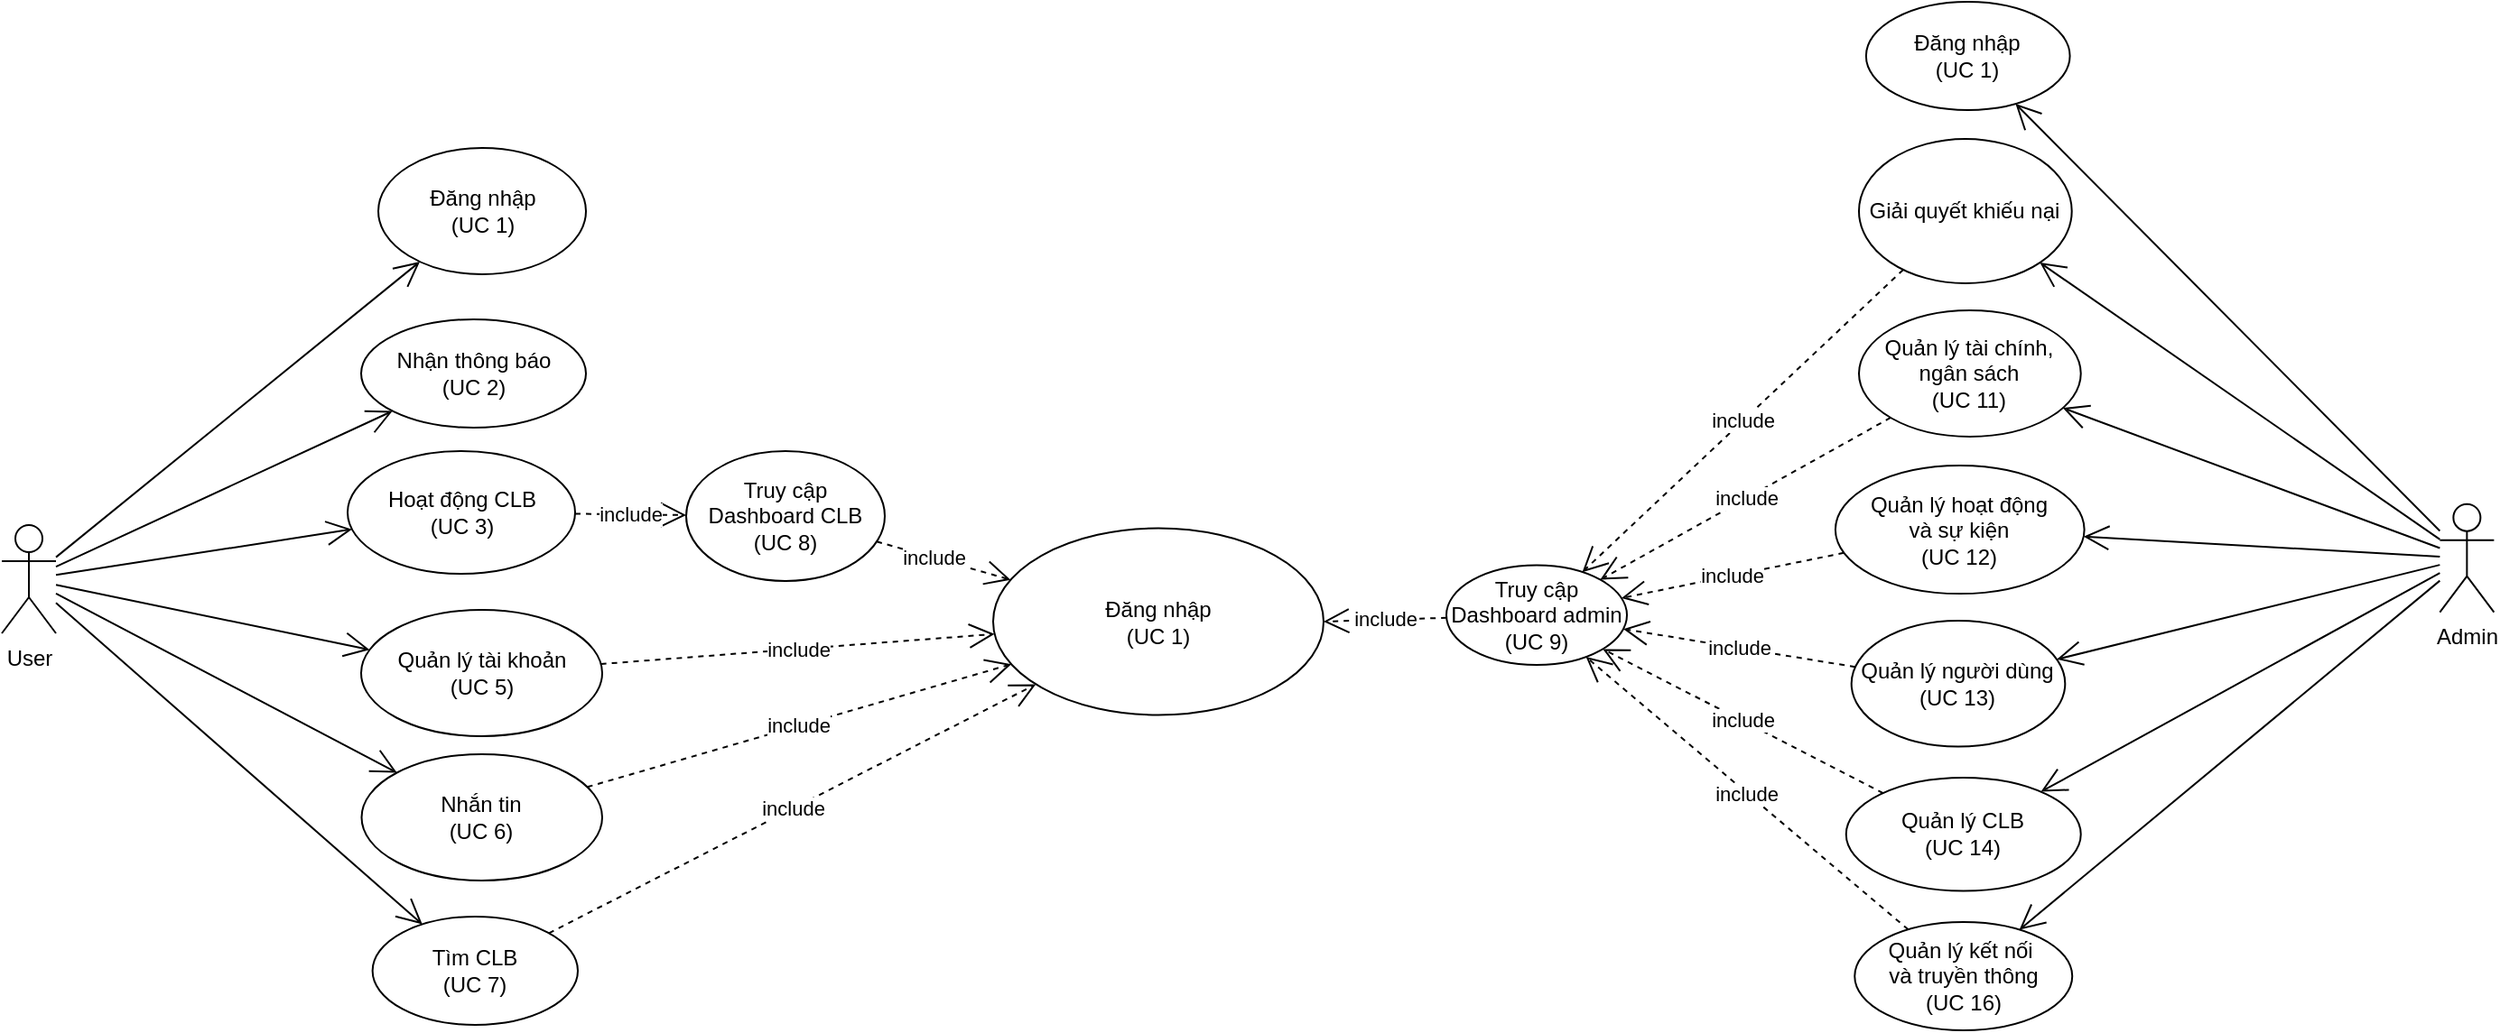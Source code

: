 <mxfile version="24.4.4" type="github" pages="3">
  <diagram id="iBNpny0mjN00gEUgiwwx" name="Use case 1">
    <mxGraphModel dx="1461" dy="698" grid="0" gridSize="10" guides="1" tooltips="1" connect="1" arrows="1" fold="1" page="0" pageScale="1" pageWidth="827" pageHeight="1169" math="0" shadow="0">
      <root>
        <mxCell id="0" />
        <mxCell id="1" parent="0" />
        <mxCell id="P2Hgr8UQj_7_ScoWSgwE-1" value="User" style="shape=umlActor;verticalLabelPosition=bottom;verticalAlign=top;html=1;outlineConnect=0;" parent="1" vertex="1">
          <mxGeometry x="161" y="683" width="30" height="60" as="geometry" />
        </mxCell>
        <mxCell id="P2Hgr8UQj_7_ScoWSgwE-4" value="Admin" style="shape=umlActor;verticalLabelPosition=bottom;verticalAlign=top;html=1;outlineConnect=0;" parent="1" vertex="1">
          <mxGeometry x="1511.19" y="671.35" width="30" height="60" as="geometry" />
        </mxCell>
        <mxCell id="P2Hgr8UQj_7_ScoWSgwE-5" value="Quản lý tài khoản&lt;div&gt;(UC 5)&lt;/div&gt;" style="ellipse;whiteSpace=wrap;html=1;" parent="1" vertex="1">
          <mxGeometry x="360" y="730" width="133.5" height="70" as="geometry" />
        </mxCell>
        <mxCell id="P2Hgr8UQj_7_ScoWSgwE-6" value="Đăng nhập&lt;div&gt;(UC 1)&lt;/div&gt;" style="ellipse;whiteSpace=wrap;html=1;" parent="1" vertex="1">
          <mxGeometry x="710" y="684.75" width="183" height="103.5" as="geometry" />
        </mxCell>
        <mxCell id="P2Hgr8UQj_7_ScoWSgwE-7" value="Quản lý CLB&lt;div&gt;(UC 14)&lt;/div&gt;" style="ellipse;whiteSpace=wrap;html=1;" parent="1" vertex="1">
          <mxGeometry x="1182.37" y="823" width="130" height="62.75" as="geometry" />
        </mxCell>
        <mxCell id="P2Hgr8UQj_7_ScoWSgwE-9" value="Nhận thông báo&lt;div&gt;(UC 2)&lt;/div&gt;" style="ellipse;whiteSpace=wrap;html=1;" parent="1" vertex="1">
          <mxGeometry x="360" y="569" width="124.5" height="60" as="geometry" />
        </mxCell>
        <mxCell id="P2Hgr8UQj_7_ScoWSgwE-11" value="include" style="endArrow=open;endSize=12;dashed=1;html=1;rounded=0;" parent="1" source="P2Hgr8UQj_7_ScoWSgwE-7" target="P2Hgr8UQj_7_ScoWSgwE-42" edge="1">
          <mxGeometry width="160" relative="1" as="geometry">
            <mxPoint x="1134" y="506.41" as="sourcePoint" />
            <mxPoint x="771" y="461.41" as="targetPoint" />
          </mxGeometry>
        </mxCell>
        <mxCell id="P2Hgr8UQj_7_ScoWSgwE-13" value="include" style="endArrow=open;endSize=12;dashed=1;html=1;rounded=0;" parent="1" source="P2Hgr8UQj_7_ScoWSgwE-5" target="P2Hgr8UQj_7_ScoWSgwE-6" edge="1">
          <mxGeometry width="160" relative="1" as="geometry">
            <mxPoint x="581.11" y="489.75" as="sourcePoint" />
            <mxPoint x="640.476" y="372.081" as="targetPoint" />
          </mxGeometry>
        </mxCell>
        <mxCell id="P2Hgr8UQj_7_ScoWSgwE-14" value="Đăng nhập&lt;div&gt;(UC 1)&lt;/div&gt;" style="ellipse;whiteSpace=wrap;html=1;" parent="1" vertex="1">
          <mxGeometry x="369.5" y="474" width="115" height="70" as="geometry" />
        </mxCell>
        <mxCell id="P2Hgr8UQj_7_ScoWSgwE-15" value="Tìm CLB&lt;div&gt;(UC 7)&lt;/div&gt;" style="ellipse;whiteSpace=wrap;html=1;" parent="1" vertex="1">
          <mxGeometry x="366.31" y="900" width="113.69" height="60" as="geometry" />
        </mxCell>
        <mxCell id="P2Hgr8UQj_7_ScoWSgwE-17" value="" style="endArrow=open;endFill=1;endSize=12;html=1;rounded=0;" parent="1" source="P2Hgr8UQj_7_ScoWSgwE-1" target="P2Hgr8UQj_7_ScoWSgwE-15" edge="1">
          <mxGeometry width="160" relative="1" as="geometry">
            <mxPoint x="74" y="754" as="sourcePoint" />
            <mxPoint x="304" y="754" as="targetPoint" />
          </mxGeometry>
        </mxCell>
        <mxCell id="P2Hgr8UQj_7_ScoWSgwE-18" value="" style="endArrow=open;endFill=1;endSize=12;html=1;rounded=0;" parent="1" source="P2Hgr8UQj_7_ScoWSgwE-1" target="P2Hgr8UQj_7_ScoWSgwE-14" edge="1">
          <mxGeometry width="160" relative="1" as="geometry">
            <mxPoint x="74" y="754" as="sourcePoint" />
            <mxPoint x="241" y="981.17" as="targetPoint" />
          </mxGeometry>
        </mxCell>
        <mxCell id="P2Hgr8UQj_7_ScoWSgwE-19" value="" style="endArrow=open;endFill=1;endSize=12;html=1;rounded=0;" parent="1" source="P2Hgr8UQj_7_ScoWSgwE-1" target="P2Hgr8UQj_7_ScoWSgwE-9" edge="1">
          <mxGeometry width="160" relative="1" as="geometry">
            <mxPoint x="180" y="350" as="sourcePoint" />
            <mxPoint x="266" y="565" as="targetPoint" />
          </mxGeometry>
        </mxCell>
        <mxCell id="P2Hgr8UQj_7_ScoWSgwE-29" value="" style="endArrow=open;endFill=1;endSize=12;html=1;rounded=0;" parent="1" source="P2Hgr8UQj_7_ScoWSgwE-1" target="P2Hgr8UQj_7_ScoWSgwE-5" edge="1">
          <mxGeometry width="160" relative="1" as="geometry">
            <mxPoint x="180" y="350" as="sourcePoint" />
            <mxPoint x="310" y="630" as="targetPoint" />
          </mxGeometry>
        </mxCell>
        <mxCell id="P2Hgr8UQj_7_ScoWSgwE-31" value="Hoạt động CLB&lt;div&gt;(UC 3)&lt;/div&gt;" style="ellipse;whiteSpace=wrap;html=1;" parent="1" vertex="1">
          <mxGeometry x="352.5" y="641.94" width="126" height="68.06" as="geometry" />
        </mxCell>
        <mxCell id="P2Hgr8UQj_7_ScoWSgwE-35" value="" style="endArrow=open;endFill=1;endSize=12;html=1;rounded=0;" parent="1" source="P2Hgr8UQj_7_ScoWSgwE-4" target="P2Hgr8UQj_7_ScoWSgwE-7" edge="1">
          <mxGeometry width="160" relative="1" as="geometry">
            <mxPoint x="1049.29" y="617.84" as="sourcePoint" />
            <mxPoint x="854.29" y="624.84" as="targetPoint" />
          </mxGeometry>
        </mxCell>
        <mxCell id="P2Hgr8UQj_7_ScoWSgwE-37" value="Truy cập Dashboard CLB&lt;div&gt;(UC 8)&lt;/div&gt;" style="ellipse;whiteSpace=wrap;html=1;" parent="1" vertex="1">
          <mxGeometry x="540" y="641.94" width="110" height="72" as="geometry" />
        </mxCell>
        <mxCell id="P2Hgr8UQj_7_ScoWSgwE-39" value="include" style="endArrow=open;endSize=12;dashed=1;html=1;rounded=0;" parent="1" source="P2Hgr8UQj_7_ScoWSgwE-37" target="P2Hgr8UQj_7_ScoWSgwE-6" edge="1">
          <mxGeometry x="-0.15" width="160" relative="1" as="geometry">
            <mxPoint x="673.34" y="430.42" as="sourcePoint" />
            <mxPoint x="770.34" y="606.42" as="targetPoint" />
            <mxPoint as="offset" />
          </mxGeometry>
        </mxCell>
        <mxCell id="P2Hgr8UQj_7_ScoWSgwE-41" value="include" style="endArrow=open;endSize=12;dashed=1;html=1;rounded=0;" parent="1" source="P2Hgr8UQj_7_ScoWSgwE-31" target="P2Hgr8UQj_7_ScoWSgwE-37" edge="1">
          <mxGeometry width="160" relative="1" as="geometry">
            <mxPoint x="599.72" y="419.56" as="sourcePoint" />
            <mxPoint x="509.72" y="467.56" as="targetPoint" />
          </mxGeometry>
        </mxCell>
        <mxCell id="P2Hgr8UQj_7_ScoWSgwE-42" value="Truy cập Dashboard admin&lt;div&gt;(UC 9)&lt;/div&gt;" style="ellipse;whiteSpace=wrap;html=1;" parent="1" vertex="1">
          <mxGeometry x="961" y="705.28" width="100" height="55.25" as="geometry" />
        </mxCell>
        <mxCell id="P2Hgr8UQj_7_ScoWSgwE-43" value="include" style="endArrow=open;endSize=12;dashed=1;html=1;rounded=0;entryX=1;entryY=0.5;entryDx=0;entryDy=0;" parent="1" source="P2Hgr8UQj_7_ScoWSgwE-42" target="P2Hgr8UQj_7_ScoWSgwE-6" edge="1">
          <mxGeometry width="160" relative="1" as="geometry">
            <mxPoint x="1105.85" y="1013.51" as="sourcePoint" />
            <mxPoint x="884.85" y="938.51" as="targetPoint" />
          </mxGeometry>
        </mxCell>
        <mxCell id="P2Hgr8UQj_7_ScoWSgwE-45" value="include" style="endArrow=open;endSize=12;dashed=1;html=1;rounded=0;" parent="1" source="P2Hgr8UQj_7_ScoWSgwE-15" target="P2Hgr8UQj_7_ScoWSgwE-6" edge="1">
          <mxGeometry width="160" relative="1" as="geometry">
            <mxPoint x="555.7" y="523.94" as="sourcePoint" />
            <mxPoint x="661.7" y="636.94" as="targetPoint" />
          </mxGeometry>
        </mxCell>
        <mxCell id="P2Hgr8UQj_7_ScoWSgwE-46" value="Nhắn tin&lt;div&gt;(UC 6)&lt;/div&gt;" style="ellipse;whiteSpace=wrap;html=1;direction=south;" parent="1" vertex="1">
          <mxGeometry x="360.25" y="810" width="133.25" height="70" as="geometry" />
        </mxCell>
        <mxCell id="P2Hgr8UQj_7_ScoWSgwE-47" value="include" style="endArrow=open;endSize=12;dashed=1;html=1;rounded=0;" parent="1" source="P2Hgr8UQj_7_ScoWSgwE-46" target="P2Hgr8UQj_7_ScoWSgwE-6" edge="1">
          <mxGeometry width="160" relative="1" as="geometry">
            <mxPoint x="524.6" y="799.18" as="sourcePoint" />
            <mxPoint x="777.6" y="747.18" as="targetPoint" />
          </mxGeometry>
        </mxCell>
        <mxCell id="P2Hgr8UQj_7_ScoWSgwE-48" value="" style="endArrow=open;endFill=1;endSize=12;html=1;rounded=0;" parent="1" source="P2Hgr8UQj_7_ScoWSgwE-1" target="P2Hgr8UQj_7_ScoWSgwE-46" edge="1">
          <mxGeometry width="160" relative="1" as="geometry">
            <mxPoint x="185" y="788.83" as="sourcePoint" />
            <mxPoint x="438" y="791.83" as="targetPoint" />
          </mxGeometry>
        </mxCell>
        <mxCell id="P2Hgr8UQj_7_ScoWSgwE-49" value="Quản lý hoạt động&lt;div&gt;&lt;span style=&quot;background-color: initial;&quot;&gt;và sự kiện&lt;/span&gt;&lt;/div&gt;&lt;div&gt;&lt;span style=&quot;background-color: initial;&quot;&gt;(UC 12)&lt;/span&gt;&lt;/div&gt;" style="ellipse;whiteSpace=wrap;html=1;" parent="1" vertex="1">
          <mxGeometry x="1176.44" y="650" width="137.87" height="71.06" as="geometry" />
        </mxCell>
        <mxCell id="P2Hgr8UQj_7_ScoWSgwE-50" value="include" style="endArrow=open;endSize=12;dashed=1;html=1;rounded=0;" parent="1" source="P2Hgr8UQj_7_ScoWSgwE-49" target="P2Hgr8UQj_7_ScoWSgwE-42" edge="1">
          <mxGeometry width="160" relative="1" as="geometry">
            <mxPoint x="1094.05" y="613.24" as="sourcePoint" />
            <mxPoint x="1001.05" y="665.24" as="targetPoint" />
          </mxGeometry>
        </mxCell>
        <mxCell id="P2Hgr8UQj_7_ScoWSgwE-51" value="Quản lý tài chính,&lt;div&gt;&lt;span style=&quot;background-color: initial;&quot;&gt;ngân sách&lt;/span&gt;&lt;/div&gt;&lt;div&gt;&lt;span style=&quot;background-color: initial;&quot;&gt;(UC 11)&lt;/span&gt;&lt;/div&gt;" style="ellipse;whiteSpace=wrap;html=1;" parent="1" vertex="1">
          <mxGeometry x="1189.49" y="564" width="122.88" height="70" as="geometry" />
        </mxCell>
        <mxCell id="P2Hgr8UQj_7_ScoWSgwE-53" value="Quản lý kết nối&amp;nbsp;&lt;div&gt;và truyền thông&lt;/div&gt;&lt;div&gt;(UC 16)&lt;/div&gt;" style="ellipse;whiteSpace=wrap;html=1;" parent="1" vertex="1">
          <mxGeometry x="1187.12" y="903.0" width="120.5" height="60" as="geometry" />
        </mxCell>
        <mxCell id="P2Hgr8UQj_7_ScoWSgwE-55" value="Quản lý người dùng&lt;div&gt;(UC 13)&lt;/div&gt;" style="ellipse;whiteSpace=wrap;html=1;" parent="1" vertex="1">
          <mxGeometry x="1185.34" y="736" width="118.32" height="69.75" as="geometry" />
        </mxCell>
        <mxCell id="P2Hgr8UQj_7_ScoWSgwE-57" value="Giải quyết khiếu nại" style="ellipse;whiteSpace=wrap;html=1;" parent="1" vertex="1">
          <mxGeometry x="1189.49" y="469" width="117.87" height="80" as="geometry" />
        </mxCell>
        <mxCell id="P2Hgr8UQj_7_ScoWSgwE-60" value="include" style="endArrow=open;endSize=12;dashed=1;html=1;rounded=0;" parent="1" source="P2Hgr8UQj_7_ScoWSgwE-53" target="P2Hgr8UQj_7_ScoWSgwE-42" edge="1">
          <mxGeometry width="160" relative="1" as="geometry">
            <mxPoint x="1160.62" y="845.93" as="sourcePoint" />
            <mxPoint x="1029.62" y="795.93" as="targetPoint" />
          </mxGeometry>
        </mxCell>
        <mxCell id="P2Hgr8UQj_7_ScoWSgwE-62" value="include" style="endArrow=open;endSize=12;dashed=1;html=1;rounded=0;" parent="1" source="P2Hgr8UQj_7_ScoWSgwE-55" target="P2Hgr8UQj_7_ScoWSgwE-42" edge="1">
          <mxGeometry width="160" relative="1" as="geometry">
            <mxPoint x="1160.93" y="716.72" as="sourcePoint" />
            <mxPoint x="1060.93" y="718.72" as="targetPoint" />
          </mxGeometry>
        </mxCell>
        <mxCell id="P2Hgr8UQj_7_ScoWSgwE-63" value="include" style="endArrow=open;endSize=12;dashed=1;html=1;rounded=0;" parent="1" source="P2Hgr8UQj_7_ScoWSgwE-51" target="P2Hgr8UQj_7_ScoWSgwE-42" edge="1">
          <mxGeometry width="160" relative="1" as="geometry">
            <mxPoint x="1140.17" y="560.54" as="sourcePoint" />
            <mxPoint x="981.17" y="679.54" as="targetPoint" />
          </mxGeometry>
        </mxCell>
        <mxCell id="P2Hgr8UQj_7_ScoWSgwE-64" value="include" style="endArrow=open;endSize=12;dashed=1;html=1;rounded=0;" parent="1" source="P2Hgr8UQj_7_ScoWSgwE-57" target="P2Hgr8UQj_7_ScoWSgwE-42" edge="1">
          <mxGeometry width="160" relative="1" as="geometry">
            <mxPoint x="1145.61" y="492.96" as="sourcePoint" />
            <mxPoint x="990.61" y="688.96" as="targetPoint" />
          </mxGeometry>
        </mxCell>
        <mxCell id="P2Hgr8UQj_7_ScoWSgwE-66" value="" style="endArrow=open;endFill=1;endSize=12;html=1;rounded=0;" parent="1" source="P2Hgr8UQj_7_ScoWSgwE-4" target="P2Hgr8UQj_7_ScoWSgwE-55" edge="1">
          <mxGeometry width="160" relative="1" as="geometry">
            <mxPoint x="1661.69" y="676.1" as="sourcePoint" />
            <mxPoint x="1284.69" y="710.1" as="targetPoint" />
          </mxGeometry>
        </mxCell>
        <mxCell id="P2Hgr8UQj_7_ScoWSgwE-70" value="" style="endArrow=open;endFill=1;endSize=12;html=1;rounded=0;" parent="1" source="P2Hgr8UQj_7_ScoWSgwE-4" target="P2Hgr8UQj_7_ScoWSgwE-53" edge="1">
          <mxGeometry width="160" relative="1" as="geometry">
            <mxPoint x="1641.44" y="674.41" as="sourcePoint" />
            <mxPoint x="1286.44" y="917.41" as="targetPoint" />
          </mxGeometry>
        </mxCell>
        <mxCell id="P2Hgr8UQj_7_ScoWSgwE-72" value="" style="endArrow=open;endFill=1;endSize=12;html=1;rounded=0;" parent="1" source="P2Hgr8UQj_7_ScoWSgwE-4" target="P2Hgr8UQj_7_ScoWSgwE-49" edge="1">
          <mxGeometry width="160" relative="1" as="geometry">
            <mxPoint x="1666.86" y="664.44" as="sourcePoint" />
            <mxPoint x="1280.86" y="637.44" as="targetPoint" />
          </mxGeometry>
        </mxCell>
        <mxCell id="P2Hgr8UQj_7_ScoWSgwE-74" value="" style="endArrow=open;endFill=1;endSize=12;html=1;rounded=0;" parent="1" source="P2Hgr8UQj_7_ScoWSgwE-4" target="P2Hgr8UQj_7_ScoWSgwE-57" edge="1">
          <mxGeometry width="160" relative="1" as="geometry">
            <mxPoint x="1675.54" y="664.57" as="sourcePoint" />
            <mxPoint x="1290.54" y="583.57" as="targetPoint" />
          </mxGeometry>
        </mxCell>
        <mxCell id="P2Hgr8UQj_7_ScoWSgwE-77" value="" style="endArrow=open;endFill=1;endSize=12;html=1;rounded=0;" parent="1" source="P2Hgr8UQj_7_ScoWSgwE-4" target="P2Hgr8UQj_7_ScoWSgwE-51" edge="1">
          <mxGeometry width="160" relative="1" as="geometry">
            <mxPoint x="1666.29" y="678.8" as="sourcePoint" />
            <mxPoint x="1281.29" y="597.8" as="targetPoint" />
          </mxGeometry>
        </mxCell>
        <mxCell id="P2Hgr8UQj_7_ScoWSgwE-82" value="" style="endArrow=open;endFill=1;endSize=12;html=1;rounded=0;" parent="1" source="P2Hgr8UQj_7_ScoWSgwE-1" target="P2Hgr8UQj_7_ScoWSgwE-31" edge="1">
          <mxGeometry width="160" relative="1" as="geometry">
            <mxPoint x="210" y="681.15" as="sourcePoint" />
            <mxPoint x="326" y="659.15" as="targetPoint" />
          </mxGeometry>
        </mxCell>
        <mxCell id="pissKZSWC9KIFfptUPAJ-1" value="Đăng nhập&lt;div&gt;(UC 1)&lt;/div&gt;" style="ellipse;whiteSpace=wrap;html=1;" parent="1" vertex="1">
          <mxGeometry x="1193.43" y="393" width="112.87" height="60" as="geometry" />
        </mxCell>
        <mxCell id="pissKZSWC9KIFfptUPAJ-2" value="" style="endArrow=open;endFill=1;endSize=12;html=1;rounded=0;" parent="1" source="P2Hgr8UQj_7_ScoWSgwE-4" target="pissKZSWC9KIFfptUPAJ-1" edge="1">
          <mxGeometry width="160" relative="1" as="geometry">
            <mxPoint x="1530.46" y="651.87" as="sourcePoint" />
            <mxPoint x="1281.46" y="472.87" as="targetPoint" />
          </mxGeometry>
        </mxCell>
      </root>
    </mxGraphModel>
  </diagram>
  <diagram name="Use case 2" id="JG1YfQHntbPxP5x5FCR1">
    <mxGraphModel dx="1461" dy="298" grid="0" gridSize="10" guides="1" tooltips="1" connect="1" arrows="1" fold="1" page="0" pageScale="1" pageWidth="827" pageHeight="1169" math="0" shadow="0">
      <root>
        <mxCell id="0" />
        <mxCell id="1" parent="0" />
        <mxCell id="hzwPo2CL2FDcJhNUh84i-1" value="User" style="shape=umlActor;verticalLabelPosition=bottom;verticalAlign=top;html=1;outlineConnect=0;" parent="1" vertex="1">
          <mxGeometry x="161" y="683" width="30" height="60" as="geometry" />
        </mxCell>
        <mxCell id="hzwPo2CL2FDcJhNUh84i-2" value="&lt;div&gt;Giảng viên cố vấn&lt;/div&gt;&lt;div&gt;(Lvl 3)&lt;/div&gt;" style="shape=umlActor;verticalLabelPosition=bottom;verticalAlign=top;html=1;outlineConnect=0;" parent="1" vertex="1">
          <mxGeometry x="335" y="549" width="30" height="60" as="geometry" />
        </mxCell>
        <mxCell id="hzwPo2CL2FDcJhNUh84i-35" value="Quản lý CLB&lt;div&gt;(UC 22)&lt;/div&gt;" style="ellipse;whiteSpace=wrap;html=1;" parent="1" vertex="1">
          <mxGeometry x="652" y="703" width="104.5" height="61" as="geometry" />
        </mxCell>
        <mxCell id="LQVTCHBbVSDtArNmQQ9k-1" value="Thành viên&amp;nbsp;&lt;div&gt;(Lvl 1)&lt;/div&gt;" style="shape=umlActor;verticalLabelPosition=bottom;verticalAlign=top;html=1;outlineConnect=0;" parent="1" vertex="1">
          <mxGeometry x="335" y="679" width="30" height="60" as="geometry" />
        </mxCell>
        <mxCell id="LQVTCHBbVSDtArNmQQ9k-2" value="Ban cán sự&lt;div&gt;(Lvl 2)&lt;/div&gt;" style="shape=umlActor;verticalLabelPosition=bottom;verticalAlign=top;html=1;outlineConnect=0;" parent="1" vertex="1">
          <mxGeometry x="344" y="851" width="30" height="60" as="geometry" />
        </mxCell>
        <mxCell id="LQVTCHBbVSDtArNmQQ9k-5" value="" style="endArrow=open;endFill=1;endSize=12;html=1;rounded=0;" parent="1" source="hzwPo2CL2FDcJhNUh84i-2" target="hzwPo2CL2FDcJhNUh84i-1" edge="1">
          <mxGeometry width="160" relative="1" as="geometry">
            <mxPoint x="230" y="610" as="sourcePoint" />
            <mxPoint x="596.001" y="590.003" as="targetPoint" />
          </mxGeometry>
        </mxCell>
        <mxCell id="LQVTCHBbVSDtArNmQQ9k-6" value="" style="endArrow=open;endFill=1;endSize=12;html=1;rounded=0;" parent="1" source="LQVTCHBbVSDtArNmQQ9k-2" target="hzwPo2CL2FDcJhNUh84i-1" edge="1">
          <mxGeometry width="160" relative="1" as="geometry">
            <mxPoint x="330" y="740" as="sourcePoint" />
            <mxPoint x="390" y="670" as="targetPoint" />
          </mxGeometry>
        </mxCell>
        <mxCell id="LQVTCHBbVSDtArNmQQ9k-7" value="" style="endArrow=open;endFill=1;endSize=12;html=1;rounded=0;" parent="1" source="LQVTCHBbVSDtArNmQQ9k-1" target="hzwPo2CL2FDcJhNUh84i-1" edge="1">
          <mxGeometry width="160" relative="1" as="geometry">
            <mxPoint x="221" y="790.06" as="sourcePoint" />
            <mxPoint x="250" y="850" as="targetPoint" />
          </mxGeometry>
        </mxCell>
        <mxCell id="MRnAMhl2_ecgQOnCvnVQ-1" value="Viết thông báo&lt;div&gt;(UC 17)&lt;/div&gt;" style="ellipse;whiteSpace=wrap;html=1;" parent="1" vertex="1">
          <mxGeometry x="423" y="682" width="104.5" height="61" as="geometry" />
        </mxCell>
        <mxCell id="MRnAMhl2_ecgQOnCvnVQ-4" value="" style="endArrow=open;endFill=1;endSize=12;html=1;rounded=0;" parent="1" source="LQVTCHBbVSDtArNmQQ9k-2" target="MRnAMhl2_ecgQOnCvnVQ-1" edge="1">
          <mxGeometry width="160" relative="1" as="geometry">
            <mxPoint x="494" y="608.72" as="sourcePoint" />
            <mxPoint x="495" y="719" as="targetPoint" />
          </mxGeometry>
        </mxCell>
        <mxCell id="MRnAMhl2_ecgQOnCvnVQ-5" value="" style="endArrow=open;endFill=1;endSize=12;html=1;rounded=0;" parent="1" source="LQVTCHBbVSDtArNmQQ9k-2" target="hzwPo2CL2FDcJhNUh84i-35" edge="1">
          <mxGeometry width="160" relative="1" as="geometry">
            <mxPoint x="374" y="762.9" as="sourcePoint" />
            <mxPoint x="549" y="792.9" as="targetPoint" />
          </mxGeometry>
        </mxCell>
        <mxCell id="Ni93VFUd86YPEjIl-eFN-1" value="Giải thể CLB&lt;div&gt;(UC 19)&lt;/div&gt;" style="ellipse;whiteSpace=wrap;html=1;" parent="1" vertex="1">
          <mxGeometry x="590" y="535" width="90" height="51" as="geometry" />
        </mxCell>
        <mxCell id="Ni93VFUd86YPEjIl-eFN-2" value="Hỗ trợ chuyên muôn&lt;div&gt;(UC 20)&lt;/div&gt;" style="ellipse;whiteSpace=wrap;html=1;" parent="1" vertex="1">
          <mxGeometry x="652" y="460" width="104.5" height="71" as="geometry" />
        </mxCell>
        <mxCell id="Ni93VFUd86YPEjIl-eFN-3" value="Phê duyệt/ đánh giá hoạt động&lt;div&gt;(UC 18)&lt;/div&gt;" style="ellipse;whiteSpace=wrap;html=1;" parent="1" vertex="1">
          <mxGeometry x="521" y="586" width="120" height="80" as="geometry" />
        </mxCell>
        <mxCell id="01Otf8cuKCkS4dUQE1Di-1" value="include" style="endArrow=open;endSize=12;dashed=1;html=1;rounded=0;" parent="1" source="Ni93VFUd86YPEjIl-eFN-3" target="hzwPo2CL2FDcJhNUh84i-35" edge="1">
          <mxGeometry width="160" relative="1" as="geometry">
            <mxPoint x="379" y="918" as="sourcePoint" />
            <mxPoint x="649" y="780" as="targetPoint" />
          </mxGeometry>
        </mxCell>
        <mxCell id="01Otf8cuKCkS4dUQE1Di-2" value="include" style="endArrow=open;endSize=12;dashed=1;html=1;rounded=0;" parent="1" source="Ni93VFUd86YPEjIl-eFN-1" target="hzwPo2CL2FDcJhNUh84i-35" edge="1">
          <mxGeometry width="160" relative="1" as="geometry">
            <mxPoint x="660.68" y="618.66" as="sourcePoint" />
            <mxPoint x="594.68" y="652.66" as="targetPoint" />
          </mxGeometry>
        </mxCell>
        <mxCell id="01Otf8cuKCkS4dUQE1Di-4" value="include" style="endArrow=open;endSize=12;dashed=1;html=1;rounded=0;" parent="1" source="Ni93VFUd86YPEjIl-eFN-2" target="hzwPo2CL2FDcJhNUh84i-35" edge="1">
          <mxGeometry width="160" relative="1" as="geometry">
            <mxPoint x="660.84" y="517.82" as="sourcePoint" />
            <mxPoint x="574.84" y="691.82" as="targetPoint" />
          </mxGeometry>
        </mxCell>
        <mxCell id="01Otf8cuKCkS4dUQE1Di-5" value="" style="endArrow=open;endFill=1;endSize=12;html=1;rounded=0;" parent="1" source="hzwPo2CL2FDcJhNUh84i-2" target="Ni93VFUd86YPEjIl-eFN-3" edge="1">
          <mxGeometry width="160" relative="1" as="geometry">
            <mxPoint x="385" y="659.18" as="sourcePoint" />
            <mxPoint x="561" y="660.18" as="targetPoint" />
          </mxGeometry>
        </mxCell>
        <mxCell id="01Otf8cuKCkS4dUQE1Di-6" value="" style="endArrow=open;endFill=1;endSize=12;html=1;rounded=0;" parent="1" source="hzwPo2CL2FDcJhNUh84i-2" target="Ni93VFUd86YPEjIl-eFN-1" edge="1">
          <mxGeometry width="160" relative="1" as="geometry">
            <mxPoint x="372.14" y="561.45" as="sourcePoint" />
            <mxPoint x="705.14" y="629.45" as="targetPoint" />
          </mxGeometry>
        </mxCell>
        <mxCell id="01Otf8cuKCkS4dUQE1Di-8" value="" style="endArrow=open;endFill=1;endSize=12;html=1;rounded=0;" parent="1" source="hzwPo2CL2FDcJhNUh84i-2" target="Ni93VFUd86YPEjIl-eFN-2" edge="1">
          <mxGeometry width="160" relative="1" as="geometry">
            <mxPoint x="361.74" y="549.25" as="sourcePoint" />
            <mxPoint x="664.74" y="483.25" as="targetPoint" />
          </mxGeometry>
        </mxCell>
        <mxCell id="01Otf8cuKCkS4dUQE1Di-11" value="" style="endArrow=open;endFill=1;endSize=12;html=1;rounded=0;" parent="1" source="hzwPo2CL2FDcJhNUh84i-2" target="MRnAMhl2_ecgQOnCvnVQ-1" edge="1">
          <mxGeometry width="160" relative="1" as="geometry">
            <mxPoint x="365" y="609.49" as="sourcePoint" />
            <mxPoint x="490" y="679.49" as="targetPoint" />
          </mxGeometry>
        </mxCell>
        <mxCell id="01Otf8cuKCkS4dUQE1Di-12" value="" style="endArrow=open;endFill=1;endSize=12;html=1;rounded=0;" parent="1" source="hzwPo2CL2FDcJhNUh84i-2" target="hzwPo2CL2FDcJhNUh84i-35" edge="1">
          <mxGeometry width="160" relative="1" as="geometry">
            <mxPoint x="365" y="593.34" as="sourcePoint" />
            <mxPoint x="550" y="638.34" as="targetPoint" />
          </mxGeometry>
        </mxCell>
        <mxCell id="ajnXeEV8S-XiUHWw52xN-2" value="Tạo hoạt động/ sự kiện" style="ellipse;whiteSpace=wrap;html=1;" vertex="1" parent="1">
          <mxGeometry x="562" y="794" width="120" height="80" as="geometry" />
        </mxCell>
        <mxCell id="ajnXeEV8S-XiUHWw52xN-3" value="include" style="endArrow=open;endSize=12;dashed=1;html=1;rounded=0;" edge="1" parent="1" source="ajnXeEV8S-XiUHWw52xN-2" target="hzwPo2CL2FDcJhNUh84i-35">
          <mxGeometry width="160" relative="1" as="geometry">
            <mxPoint x="744.46" y="845.51" as="sourcePoint" />
            <mxPoint x="814.46" y="897.51" as="targetPoint" />
          </mxGeometry>
        </mxCell>
        <mxCell id="ajnXeEV8S-XiUHWw52xN-4" value="Quản lý tài chính,&lt;div&gt;&lt;span style=&quot;background-color: initial;&quot;&gt;ngân sách&lt;/span&gt;&lt;/div&gt;&lt;div&gt;&lt;span style=&quot;background-color: initial;&quot;&gt;(UC 11)&lt;/span&gt;&lt;/div&gt;" style="ellipse;whiteSpace=wrap;html=1;" vertex="1" parent="1">
          <mxGeometry x="644.25" y="867" width="120" height="77" as="geometry" />
        </mxCell>
        <mxCell id="FwIld3HXKBbWwiMQrDYe-1" value="include" style="endArrow=open;endSize=12;dashed=1;html=1;rounded=0;" edge="1" parent="1" source="ajnXeEV8S-XiUHWw52xN-4" target="hzwPo2CL2FDcJhNUh84i-35">
          <mxGeometry width="160" relative="1" as="geometry">
            <mxPoint x="726.22" y="844.6" as="sourcePoint" />
            <mxPoint x="801" y="766" as="targetPoint" />
          </mxGeometry>
        </mxCell>
        <mxCell id="FwIld3HXKBbWwiMQrDYe-2" value="" style="endArrow=open;endFill=1;endSize=12;html=1;rounded=0;" edge="1" parent="1" source="LQVTCHBbVSDtArNmQQ9k-2" target="ajnXeEV8S-XiUHWw52xN-2">
          <mxGeometry width="160" relative="1" as="geometry">
            <mxPoint x="374" y="929.81" as="sourcePoint" />
            <mxPoint x="722" y="796.81" as="targetPoint" />
          </mxGeometry>
        </mxCell>
        <mxCell id="FwIld3HXKBbWwiMQrDYe-3" value="" style="endArrow=open;endFill=1;endSize=12;html=1;rounded=0;" edge="1" parent="1" source="LQVTCHBbVSDtArNmQQ9k-2" target="ajnXeEV8S-XiUHWw52xN-4">
          <mxGeometry width="160" relative="1" as="geometry">
            <mxPoint x="391" y="919.64" as="sourcePoint" />
            <mxPoint x="581" y="885.64" as="targetPoint" />
          </mxGeometry>
        </mxCell>
      </root>
    </mxGraphModel>
  </diagram>
  <diagram id="-IfmIm17vtdVcgutL_G0" name="Login">
    <mxGraphModel dx="1221" dy="698" grid="1" gridSize="10" guides="1" tooltips="1" connect="1" arrows="1" fold="1" page="1" pageScale="1" pageWidth="827" pageHeight="1169" math="0" shadow="0">
      <root>
        <mxCell id="0" />
        <mxCell id="1" parent="0" />
        <mxCell id="UYk6k8ellgsMdeAF7nX2-1" value="Actor" style="shape=umlActor;verticalLabelPosition=bottom;verticalAlign=top;html=1;" vertex="1" parent="1">
          <mxGeometry x="80" y="320" width="30" height="60" as="geometry" />
        </mxCell>
        <mxCell id="UYk6k8ellgsMdeAF7nX2-2" value="Login view" style="shape=umlBoundary;whiteSpace=wrap;html=1;" vertex="1" parent="1">
          <mxGeometry x="210" y="310" width="90" height="80" as="geometry" />
        </mxCell>
        <mxCell id="UYk6k8ellgsMdeAF7nX2-3" value="Model&amp;nbsp;" style="ellipse;shape=umlEntity;whiteSpace=wrap;html=1;" vertex="1" parent="1">
          <mxGeometry x="679" y="320" width="70" height="70" as="geometry" />
        </mxCell>
        <mxCell id="UYk6k8ellgsMdeAF7nX2-4" value="" style="endArrow=none;dashed=1;html=1;rounded=0;" edge="1" parent="1" source="UYk6k8ellgsMdeAF7nX2-19" target="UYk6k8ellgsMdeAF7nX2-1">
          <mxGeometry width="50" height="50" relative="1" as="geometry">
            <mxPoint x="95" y="1004" as="sourcePoint" />
            <mxPoint x="110" y="500" as="targetPoint" />
          </mxGeometry>
        </mxCell>
        <mxCell id="UYk6k8ellgsMdeAF7nX2-5" value="" style="html=1;points=[[0,0,0,0,5],[0,1,0,0,-5],[1,0,0,0,5],[1,1,0,0,-5]];perimeter=orthogonalPerimeter;outlineConnect=0;targetShapes=umlLifeline;portConstraint=eastwest;newEdgeStyle={&quot;curved&quot;:0,&quot;rounded&quot;:0};" vertex="1" parent="1">
          <mxGeometry x="90" y="420" width="10" height="40" as="geometry" />
        </mxCell>
        <mxCell id="UYk6k8ellgsMdeAF7nX2-6" value="" style="endArrow=none;dashed=1;html=1;rounded=0;" edge="1" parent="1" source="UYk6k8ellgsMdeAF7nX2-25">
          <mxGeometry width="50" height="50" relative="1" as="geometry">
            <mxPoint x="714" y="921.143" as="sourcePoint" />
            <mxPoint x="713.7" y="390" as="targetPoint" />
          </mxGeometry>
        </mxCell>
        <mxCell id="UYk6k8ellgsMdeAF7nX2-7" value="" style="endArrow=none;dashed=1;html=1;rounded=0;" edge="1" parent="1" target="UYk6k8ellgsMdeAF7nX2-2">
          <mxGeometry width="50" height="50" relative="1" as="geometry">
            <mxPoint x="255" y="964" as="sourcePoint" />
            <mxPoint x="255" y="500" as="targetPoint" />
          </mxGeometry>
        </mxCell>
        <mxCell id="UYk6k8ellgsMdeAF7nX2-8" value="Login Controller" style="ellipse;shape=umlControl;whiteSpace=wrap;html=1;" vertex="1" parent="1">
          <mxGeometry x="400" y="310" width="70" height="80" as="geometry" />
        </mxCell>
        <mxCell id="UYk6k8ellgsMdeAF7nX2-9" value="" style="endArrow=none;dashed=1;html=1;rounded=0;" edge="1" parent="1" source="UYk6k8ellgsMdeAF7nX2-30">
          <mxGeometry width="50" height="50" relative="1" as="geometry">
            <mxPoint x="435" y="920.571" as="sourcePoint" />
            <mxPoint x="435" y="390" as="targetPoint" />
          </mxGeometry>
        </mxCell>
        <mxCell id="UYk6k8ellgsMdeAF7nX2-10" value="" style="html=1;points=[[0,0,0,0,5],[0,1,0,0,-5],[1,0,0,0,5],[1,1,0,0,-5]];perimeter=orthogonalPerimeter;outlineConnect=0;targetShapes=umlLifeline;portConstraint=eastwest;newEdgeStyle={&quot;curved&quot;:0,&quot;rounded&quot;:0};" vertex="1" parent="1">
          <mxGeometry x="250" y="430" width="10" height="50" as="geometry" />
        </mxCell>
        <mxCell id="UYk6k8ellgsMdeAF7nX2-11" value="Input login data" style="html=1;verticalAlign=bottom;endArrow=block;curved=0;rounded=0;" edge="1" parent="1">
          <mxGeometry width="80" relative="1" as="geometry">
            <mxPoint x="100" y="440" as="sourcePoint" />
            <mxPoint x="250" y="440" as="targetPoint" />
          </mxGeometry>
        </mxCell>
        <mxCell id="UYk6k8ellgsMdeAF7nX2-12" value="" style="html=1;points=[[0,0,0,0,5],[0,1,0,0,-5],[1,0,0,0,5],[1,1,0,0,-5]];perimeter=orthogonalPerimeter;outlineConnect=0;targetShapes=umlLifeline;portConstraint=eastwest;newEdgeStyle={&quot;curved&quot;:0,&quot;rounded&quot;:0};" vertex="1" parent="1">
          <mxGeometry x="430" y="450" width="10" height="40" as="geometry" />
        </mxCell>
        <mxCell id="UYk6k8ellgsMdeAF7nX2-13" value="Data" style="html=1;verticalAlign=bottom;endArrow=block;curved=0;rounded=0;" edge="1" parent="1">
          <mxGeometry width="80" relative="1" as="geometry">
            <mxPoint x="260" y="460" as="sourcePoint" />
            <mxPoint x="430" y="460" as="targetPoint" />
          </mxGeometry>
        </mxCell>
        <mxCell id="UYk6k8ellgsMdeAF7nX2-14" value="" style="html=1;points=[[0,0,0,0,5],[0,1,0,0,-5],[1,0,0,0,5],[1,1,0,0,-5]];perimeter=orthogonalPerimeter;outlineConnect=0;targetShapes=umlLifeline;portConstraint=eastwest;newEdgeStyle={&quot;curved&quot;:0,&quot;rounded&quot;:0};" vertex="1" parent="1">
          <mxGeometry x="430" y="500" width="10" height="50" as="geometry" />
        </mxCell>
        <mxCell id="UYk6k8ellgsMdeAF7nX2-15" value="Call check data function&amp;nbsp;" style="html=1;align=left;spacingLeft=2;endArrow=block;rounded=0;edgeStyle=orthogonalEdgeStyle;curved=0;rounded=0;" edge="1" parent="1" source="UYk6k8ellgsMdeAF7nX2-12" target="UYk6k8ellgsMdeAF7nX2-14">
          <mxGeometry relative="1" as="geometry">
            <mxPoint x="450" y="480" as="sourcePoint" />
            <Array as="points">
              <mxPoint x="465" y="470" />
              <mxPoint x="465" y="510" />
            </Array>
          </mxGeometry>
        </mxCell>
        <mxCell id="UYk6k8ellgsMdeAF7nX2-16" value="" style="html=1;points=[[0,0,0,0,5],[0,1,0,0,-5],[1,0,0,0,5],[1,1,0,0,-5]];perimeter=orthogonalPerimeter;outlineConnect=0;targetShapes=umlLifeline;portConstraint=eastwest;newEdgeStyle={&quot;curved&quot;:0,&quot;rounded&quot;:0};" vertex="1" parent="1">
          <mxGeometry x="250" y="510" width="10" height="40" as="geometry" />
        </mxCell>
        <mxCell id="UYk6k8ellgsMdeAF7nX2-17" value="Wrong data style" style="endArrow=open;endSize=12;dashed=1;html=1;rounded=0;" edge="1" parent="1">
          <mxGeometry width="160" relative="1" as="geometry">
            <mxPoint x="430" y="520" as="sourcePoint" />
            <mxPoint x="260" y="520" as="targetPoint" />
          </mxGeometry>
        </mxCell>
        <mxCell id="UYk6k8ellgsMdeAF7nX2-18" value="" style="endArrow=none;dashed=1;html=1;rounded=0;" edge="1" parent="1" source="UYk6k8ellgsMdeAF7nX2-34" target="UYk6k8ellgsMdeAF7nX2-19">
          <mxGeometry width="50" height="50" relative="1" as="geometry">
            <mxPoint x="95" y="1004" as="sourcePoint" />
            <mxPoint x="95" y="380" as="targetPoint" />
          </mxGeometry>
        </mxCell>
        <mxCell id="UYk6k8ellgsMdeAF7nX2-19" value="" style="html=1;points=[[0,0,0,0,5],[0,1,0,0,-5],[1,0,0,0,5],[1,1,0,0,-5]];perimeter=orthogonalPerimeter;outlineConnect=0;targetShapes=umlLifeline;portConstraint=eastwest;newEdgeStyle={&quot;curved&quot;:0,&quot;rounded&quot;:0};" vertex="1" parent="1">
          <mxGeometry x="90" y="530" width="10" height="30" as="geometry" />
        </mxCell>
        <mxCell id="UYk6k8ellgsMdeAF7nX2-20" value="Show notification" style="endArrow=open;endSize=12;dashed=1;html=1;rounded=0;" edge="1" parent="1">
          <mxGeometry width="160" relative="1" as="geometry">
            <mxPoint x="250" y="540" as="sourcePoint" />
            <mxPoint x="100" y="540" as="targetPoint" />
          </mxGeometry>
        </mxCell>
        <mxCell id="UYk6k8ellgsMdeAF7nX2-21" value="" style="html=1;points=[[0,0,0,0,5],[0,1,0,0,-5],[1,0,0,0,5],[1,1,0,0,-5]];perimeter=orthogonalPerimeter;outlineConnect=0;targetShapes=umlLifeline;portConstraint=eastwest;newEdgeStyle={&quot;curved&quot;:0,&quot;rounded&quot;:0};" vertex="1" parent="1">
          <mxGeometry x="430" y="565" width="10" height="125" as="geometry" />
        </mxCell>
        <mxCell id="UYk6k8ellgsMdeAF7nX2-22" value="Call request function" style="html=1;align=left;spacingLeft=2;endArrow=block;rounded=0;edgeStyle=orthogonalEdgeStyle;curved=0;rounded=0;" edge="1" parent="1">
          <mxGeometry x="0.002" relative="1" as="geometry">
            <mxPoint x="440" y="540.0" as="sourcePoint" />
            <Array as="points">
              <mxPoint x="465" y="540" />
              <mxPoint x="465" y="585" />
            </Array>
            <mxPoint x="440" y="585" as="targetPoint" />
            <mxPoint as="offset" />
          </mxGeometry>
        </mxCell>
        <mxCell id="UYk6k8ellgsMdeAF7nX2-23" value="&lt;span style=&quot;text-align: left;&quot;&gt;Call data form&amp;nbsp;&lt;/span&gt;&lt;span style=&quot;text-align: left;&quot;&gt;database&amp;nbsp;&amp;nbsp;&lt;/span&gt;" style="html=1;verticalAlign=bottom;endArrow=block;curved=0;rounded=0;" edge="1" parent="1" target="UYk6k8ellgsMdeAF7nX2-25">
          <mxGeometry width="80" relative="1" as="geometry">
            <mxPoint x="440" y="610" as="sourcePoint" />
            <mxPoint x="610" y="610" as="targetPoint" />
          </mxGeometry>
        </mxCell>
        <mxCell id="UYk6k8ellgsMdeAF7nX2-24" value="" style="endArrow=none;dashed=1;html=1;rounded=0;" edge="1" parent="1" target="UYk6k8ellgsMdeAF7nX2-25">
          <mxGeometry width="50" height="50" relative="1" as="geometry">
            <mxPoint x="714" y="921.143" as="sourcePoint" />
            <mxPoint x="713.7" y="390" as="targetPoint" />
          </mxGeometry>
        </mxCell>
        <mxCell id="UYk6k8ellgsMdeAF7nX2-25" value="" style="html=1;points=[[0,0,0,0,5],[0,1,0,0,-5],[1,0,0,0,5],[1,1,0,0,-5]];perimeter=orthogonalPerimeter;outlineConnect=0;targetShapes=umlLifeline;portConstraint=eastwest;newEdgeStyle={&quot;curved&quot;:0,&quot;rounded&quot;:0};" vertex="1" parent="1">
          <mxGeometry x="709" y="600" width="10" height="60" as="geometry" />
        </mxCell>
        <mxCell id="UYk6k8ellgsMdeAF7nX2-26" value="Response-data" style="endArrow=open;endSize=12;dashed=1;html=1;rounded=0;" edge="1" parent="1" source="UYk6k8ellgsMdeAF7nX2-25">
          <mxGeometry x="0.002" width="160" relative="1" as="geometry">
            <mxPoint x="610" y="640" as="sourcePoint" />
            <mxPoint x="440" y="640" as="targetPoint" />
            <mxPoint as="offset" />
          </mxGeometry>
        </mxCell>
        <mxCell id="UYk6k8ellgsMdeAF7nX2-27" value="" style="html=1;points=[[0,0,0,0,5],[0,1,0,0,-5],[1,0,0,0,5],[1,1,0,0,-5]];perimeter=orthogonalPerimeter;outlineConnect=0;targetShapes=umlLifeline;portConstraint=eastwest;newEdgeStyle={&quot;curved&quot;:0,&quot;rounded&quot;:0};" vertex="1" parent="1">
          <mxGeometry x="250" y="650" width="10" height="40" as="geometry" />
        </mxCell>
        <mxCell id="UYk6k8ellgsMdeAF7nX2-28" value="Call check login function" style="html=1;align=left;spacingLeft=2;endArrow=block;rounded=0;edgeStyle=orthogonalEdgeStyle;curved=0;rounded=0;" edge="1" parent="1">
          <mxGeometry relative="1" as="geometry">
            <mxPoint x="440" y="680" as="sourcePoint" />
            <Array as="points">
              <mxPoint x="460" y="680" />
              <mxPoint x="460" y="713" />
            </Array>
            <mxPoint x="440" y="713" as="targetPoint" />
          </mxGeometry>
        </mxCell>
        <mxCell id="UYk6k8ellgsMdeAF7nX2-29" value="" style="endArrow=none;dashed=1;html=1;rounded=0;" edge="1" parent="1" target="UYk6k8ellgsMdeAF7nX2-30">
          <mxGeometry width="50" height="50" relative="1" as="geometry">
            <mxPoint x="435" y="920.571" as="sourcePoint" />
            <mxPoint x="435" y="390" as="targetPoint" />
          </mxGeometry>
        </mxCell>
        <mxCell id="UYk6k8ellgsMdeAF7nX2-30" value="" style="html=1;points=[[0,0,0,0,5],[0,1,0,0,-5],[1,0,0,0,5],[1,1,0,0,-5]];perimeter=orthogonalPerimeter;outlineConnect=0;targetShapes=umlLifeline;portConstraint=eastwest;newEdgeStyle={&quot;curved&quot;:0,&quot;rounded&quot;:0};" vertex="1" parent="1">
          <mxGeometry x="430" y="700" width="10" height="60" as="geometry" />
        </mxCell>
        <mxCell id="UYk6k8ellgsMdeAF7nX2-31" value="Response null" style="endArrow=open;endSize=12;dashed=1;html=1;rounded=0;" edge="1" parent="1">
          <mxGeometry width="160" relative="1" as="geometry">
            <mxPoint x="430" y="660" as="sourcePoint" />
            <mxPoint x="260" y="660" as="targetPoint" />
          </mxGeometry>
        </mxCell>
        <mxCell id="UYk6k8ellgsMdeAF7nX2-32" value="Show notification" style="endArrow=open;endSize=12;dashed=1;html=1;rounded=0;" edge="1" parent="1" source="UYk6k8ellgsMdeAF7nX2-27" target="UYk6k8ellgsMdeAF7nX2-34">
          <mxGeometry width="160" relative="1" as="geometry">
            <mxPoint x="250" y="660" as="sourcePoint" />
            <mxPoint x="100" y="660" as="targetPoint" />
          </mxGeometry>
        </mxCell>
        <mxCell id="UYk6k8ellgsMdeAF7nX2-33" value="" style="endArrow=none;dashed=1;html=1;rounded=0;" edge="1" parent="1" target="UYk6k8ellgsMdeAF7nX2-34">
          <mxGeometry width="50" height="50" relative="1" as="geometry">
            <mxPoint x="95" y="1004" as="sourcePoint" />
            <mxPoint x="95" y="560" as="targetPoint" />
          </mxGeometry>
        </mxCell>
        <mxCell id="UYk6k8ellgsMdeAF7nX2-34" value="" style="html=1;points=[[0,0,0,0,5],[0,1,0,0,-5],[1,0,0,0,5],[1,1,0,0,-5]];perimeter=orthogonalPerimeter;outlineConnect=0;targetShapes=umlLifeline;portConstraint=eastwest;newEdgeStyle={&quot;curved&quot;:0,&quot;rounded&quot;:0};" vertex="1" parent="1">
          <mxGeometry x="90" y="660" width="10" height="30" as="geometry" />
        </mxCell>
        <mxCell id="UYk6k8ellgsMdeAF7nX2-35" value="" style="html=1;points=[[0,0,0,0,5],[0,1,0,0,-5],[1,0,0,0,5],[1,1,0,0,-5]];perimeter=orthogonalPerimeter;outlineConnect=0;targetShapes=umlLifeline;portConstraint=eastwest;newEdgeStyle={&quot;curved&quot;:0,&quot;rounded&quot;:0};" vertex="1" parent="1">
          <mxGeometry x="250" y="720" width="10" height="40" as="geometry" />
        </mxCell>
        <mxCell id="UYk6k8ellgsMdeAF7nX2-36" value="Return false" style="endArrow=open;endSize=12;dashed=1;html=1;rounded=0;" edge="1" parent="1">
          <mxGeometry width="160" relative="1" as="geometry">
            <mxPoint x="430" y="730" as="sourcePoint" />
            <mxPoint x="260" y="730" as="targetPoint" />
            <mxPoint as="offset" />
          </mxGeometry>
        </mxCell>
        <mxCell id="UYk6k8ellgsMdeAF7nX2-37" value="Show notification" style="endArrow=open;endSize=12;dashed=1;html=1;rounded=0;" edge="1" parent="1">
          <mxGeometry x="-0.067" y="-5" width="160" relative="1" as="geometry">
            <mxPoint x="250" y="744.8" as="sourcePoint" />
            <mxPoint x="100" y="744.8" as="targetPoint" />
            <mxPoint as="offset" />
          </mxGeometry>
        </mxCell>
        <mxCell id="UYk6k8ellgsMdeAF7nX2-38" value="" style="html=1;points=[[0,0,0,0,5],[0,1,0,0,-5],[1,0,0,0,5],[1,1,0,0,-5]];perimeter=orthogonalPerimeter;outlineConnect=0;targetShapes=umlLifeline;portConstraint=eastwest;newEdgeStyle={&quot;curved&quot;:0,&quot;rounded&quot;:0};" vertex="1" parent="1">
          <mxGeometry x="90" y="730" width="10" height="30" as="geometry" />
        </mxCell>
        <mxCell id="UYk6k8ellgsMdeAF7nX2-39" value="Main view" style="shape=umlBoundary;whiteSpace=wrap;html=1;" vertex="1" parent="1">
          <mxGeometry x="789" y="310" width="90" height="80" as="geometry" />
        </mxCell>
        <mxCell id="UYk6k8ellgsMdeAF7nX2-40" value="" style="endArrow=none;dashed=1;html=1;rounded=0;" edge="1" parent="1" source="UYk6k8ellgsMdeAF7nX2-43" target="UYk6k8ellgsMdeAF7nX2-39">
          <mxGeometry width="50" height="50" relative="1" as="geometry">
            <mxPoint x="834" y="974" as="sourcePoint" />
            <mxPoint x="834" y="510" as="targetPoint" />
          </mxGeometry>
        </mxCell>
        <mxCell id="UYk6k8ellgsMdeAF7nX2-41" value="&lt;div style=&quot;text-align: left;&quot;&gt;Call change view function&lt;/div&gt;" style="html=1;verticalAlign=bottom;endArrow=block;curved=0;rounded=0;" edge="1" parent="1" target="UYk6k8ellgsMdeAF7nX2-49">
          <mxGeometry width="80" relative="1" as="geometry">
            <mxPoint x="440" y="744.76" as="sourcePoint" />
            <mxPoint x="610" y="744.76" as="targetPoint" />
          </mxGeometry>
        </mxCell>
        <mxCell id="UYk6k8ellgsMdeAF7nX2-42" value="" style="endArrow=none;dashed=1;html=1;rounded=0;" edge="1" parent="1" target="UYk6k8ellgsMdeAF7nX2-43">
          <mxGeometry width="50" height="50" relative="1" as="geometry">
            <mxPoint x="834" y="974" as="sourcePoint" />
            <mxPoint x="834" y="400" as="targetPoint" />
          </mxGeometry>
        </mxCell>
        <mxCell id="UYk6k8ellgsMdeAF7nX2-43" value="" style="html=1;points=[[0,0,0,0,5],[0,1,0,0,-5],[1,0,0,0,5],[1,1,0,0,-5]];perimeter=orthogonalPerimeter;outlineConnect=0;targetShapes=umlLifeline;portConstraint=eastwest;newEdgeStyle={&quot;curved&quot;:0,&quot;rounded&quot;:0};" vertex="1" parent="1">
          <mxGeometry x="829" y="730" width="10" height="70" as="geometry" />
        </mxCell>
        <mxCell id="UYk6k8ellgsMdeAF7nX2-44" value="" style="html=1;points=[[0,0,0,0,5],[0,1,0,0,-5],[1,0,0,0,5],[1,1,0,0,-5]];perimeter=orthogonalPerimeter;outlineConnect=0;targetShapes=umlLifeline;portConstraint=eastwest;newEdgeStyle={&quot;curved&quot;:0,&quot;rounded&quot;:0};" vertex="1" parent="1">
          <mxGeometry x="90" y="780" width="10" height="30" as="geometry" />
        </mxCell>
        <mxCell id="UYk6k8ellgsMdeAF7nX2-45" value="Show main view" style="endArrow=open;endSize=12;dashed=1;html=1;rounded=0;" edge="1" parent="1" source="UYk6k8ellgsMdeAF7nX2-43">
          <mxGeometry width="160" relative="1" as="geometry">
            <mxPoint x="730" y="790" as="sourcePoint" />
            <mxPoint x="100" y="790" as="targetPoint" />
          </mxGeometry>
        </mxCell>
        <mxCell id="UYk6k8ellgsMdeAF7nX2-46" value="View controller" style="ellipse;shape=umlControl;whiteSpace=wrap;html=1;" vertex="1" parent="1">
          <mxGeometry x="552" y="310" width="70" height="80" as="geometry" />
        </mxCell>
        <mxCell id="UYk6k8ellgsMdeAF7nX2-47" value="" style="endArrow=none;dashed=1;html=1;rounded=0;" edge="1" parent="1" source="UYk6k8ellgsMdeAF7nX2-49">
          <mxGeometry width="50" height="50" relative="1" as="geometry">
            <mxPoint x="587" y="920.571" as="sourcePoint" />
            <mxPoint x="587" y="390" as="targetPoint" />
          </mxGeometry>
        </mxCell>
        <mxCell id="UYk6k8ellgsMdeAF7nX2-48" value="" style="endArrow=none;dashed=1;html=1;rounded=0;" edge="1" parent="1" target="UYk6k8ellgsMdeAF7nX2-49">
          <mxGeometry width="50" height="50" relative="1" as="geometry">
            <mxPoint x="587" y="920.571" as="sourcePoint" />
            <mxPoint x="587" y="390" as="targetPoint" />
          </mxGeometry>
        </mxCell>
        <mxCell id="UYk6k8ellgsMdeAF7nX2-49" value="" style="html=1;points=[[0,0,0,0,5],[0,1,0,0,-5],[1,0,0,0,5],[1,1,0,0,-5]];perimeter=orthogonalPerimeter;outlineConnect=0;targetShapes=umlLifeline;portConstraint=eastwest;newEdgeStyle={&quot;curved&quot;:0,&quot;rounded&quot;:0};" vertex="1" parent="1">
          <mxGeometry x="582" y="725" width="10" height="60" as="geometry" />
        </mxCell>
        <mxCell id="UYk6k8ellgsMdeAF7nX2-50" value="&lt;span style=&quot;text-align: left;&quot;&gt;Call data form&amp;nbsp;&lt;/span&gt;&lt;span style=&quot;text-align: left;&quot;&gt;database&amp;nbsp;&amp;nbsp;&lt;/span&gt;" style="html=1;verticalAlign=bottom;endArrow=block;curved=0;rounded=0;" edge="1" parent="1">
          <mxGeometry width="80" relative="1" as="geometry">
            <mxPoint x="592.0" y="764.58" as="sourcePoint" />
            <mxPoint x="829" y="764.58" as="targetPoint" />
          </mxGeometry>
        </mxCell>
        <mxCell id="UYk6k8ellgsMdeAF7nX2-51" value="&lt;b&gt;&lt;font style=&quot;font-size: 20px;&quot;&gt;Use case 1&lt;/font&gt;&lt;/b&gt;" style="text;html=1;align=center;verticalAlign=middle;resizable=0;points=[];autosize=1;strokeColor=none;fillColor=none;" vertex="1" parent="1">
          <mxGeometry x="70" y="253" width="130" height="40" as="geometry" />
        </mxCell>
      </root>
    </mxGraphModel>
  </diagram>
</mxfile>

